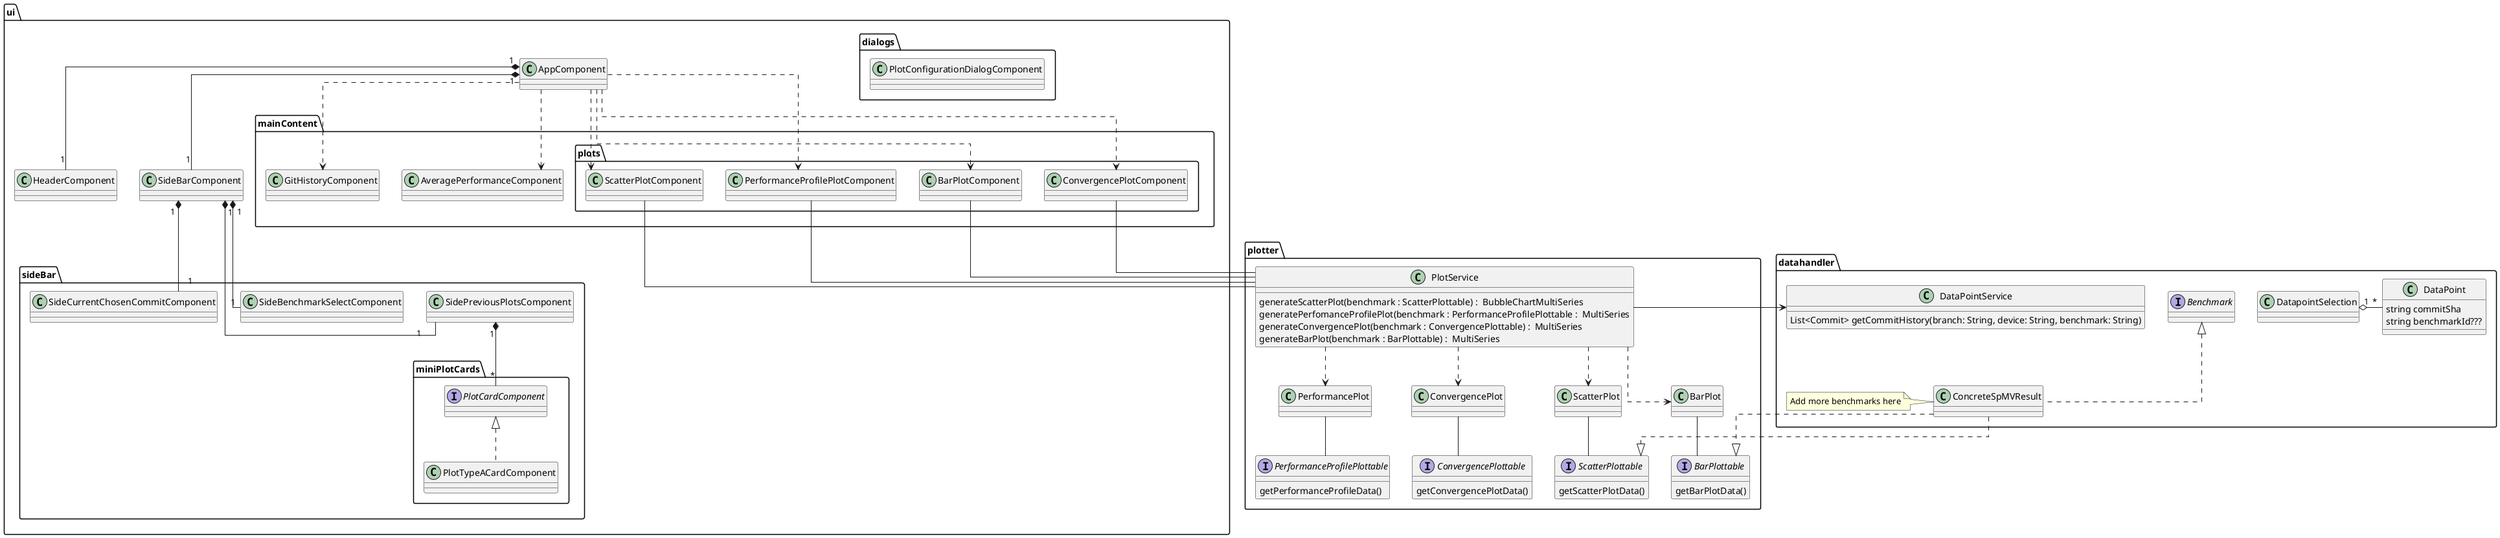 @startuml frontend_angular

skinparam linetype ortho

package ui {
    class AppComponent {
    }

    class HeaderComponent {
    }

    class SideBarComponent {
    }

    package sideBar {
        class SideBenchmarkSelectComponent {
        }

        class SideCurrentChosenCommitComponent {
        }

        class SidePreviousPlotsComponent {
        }

        package miniPlotCards {
            interface PlotCardComponent {
            }

            class PlotTypeACardComponent {
            }

            PlotCardComponent <|.. PlotTypeACardComponent
        }

        SidePreviousPlotsComponent "1" *-- "*" PlotCardComponent
    }

    package mainContent {
        class AveragePerformanceComponent {
        }

        class GitHistoryComponent {
        }

        package plots {
            class ScatterPlotComponent {
            }
            class PerformanceProfilePlotComponent {
            }
            class BarPlotComponent {
            }
            class ConvergencePlotComponent {
            }
        }
        AppComponent .d.> AveragePerformanceComponent
        AppComponent .d.> GitHistoryComponent
        AppComponent .d.> ScatterPlotComponent
        AppComponent .d.> PerformanceProfilePlotComponent
        AppComponent .d.> BarPlotComponent
        AppComponent .d.> ConvergencePlotComponent
    }

    package dialogs {
        class PlotConfigurationDialogComponent {
        }
    }

    AppComponent "1" *-- "1" HeaderComponent
    AppComponent "1" *-- "1" SideBarComponent

    SideBarComponent "1" *-- "1" SideBenchmarkSelectComponent
    SideBarComponent "1" *-- "1" SideCurrentChosenCommitComponent
    SideBarComponent "1" *-- "1" SidePreviousPlotsComponent

}

package datahandler {
    class DataPointService {
        List<Commit> getCommitHistory(branch: String, device: String, benchmark: String)

    }

    class DatapointSelection {
    }

    class DataPoint {
        string commitSha
        string benchmarkId???
    }

    interface Benchmark {
    }


    class ConcreteSpMVResult {}
    note left : Add more benchmarks here


    Benchmark <|.. ConcreteSpMVResult

    DatapointSelection "1" o- "*" DataPoint
    ' DatapointSelection --> RestHandler
}

package plotter {

    class PlotService {
        generateScatterPlot(benchmark : ScatterPlottable) :  BubbleChartMultiSeries
        generatePerfomanceProfilePlot(benchmark : PerformanceProfilePlottable :  MultiSeries
        generateConvergencePlot(benchmark : ConvergencePlottable) :  MultiSeries
        generateBarPlot(benchmark : BarPlottable) :  MultiSeries
    }

    ' Plot Types: ScatterPlot, (SmoothedScatterPlot), PerformanceProfile, BarPlot, ConvergencePlot

    interface ScatterPlottable {
        getScatterPlotData()
    }

    interface PerformanceProfilePlottable {
        getPerformanceProfileData()
    }

    interface BarPlottable {
        getBarPlotData()
    }

    interface ConvergencePlottable {
       getConvergencePlotData()
    }

    class ScatterPlot {}
    class PerformancePlot {}
    class BarPlot {}
    class ConvergencePlot {}

    PlotService ..> ScatterPlot
    PlotService ..> PerformancePlot
    PlotService ..> BarPlot
    PlotService ..> ConvergencePlot

    ScatterPlot -- ScatterPlottable
    ConvergencePlot -- ConvergencePlottable
    BarPlot -- BarPlottable
    PerformancePlot -- PerformanceProfilePlottable

    ConcreteSpMVResult ..|> ScatterPlottable
    ConcreteSpMVResult ..|> BarPlottable

}


PlotService --> DataPointService
PlotService -u- ScatterPlotComponent
PlotService -u- PerformanceProfilePlotComponent
PlotService -u- BarPlotComponent
PlotService -u- ConvergencePlotComponent

@enduml
